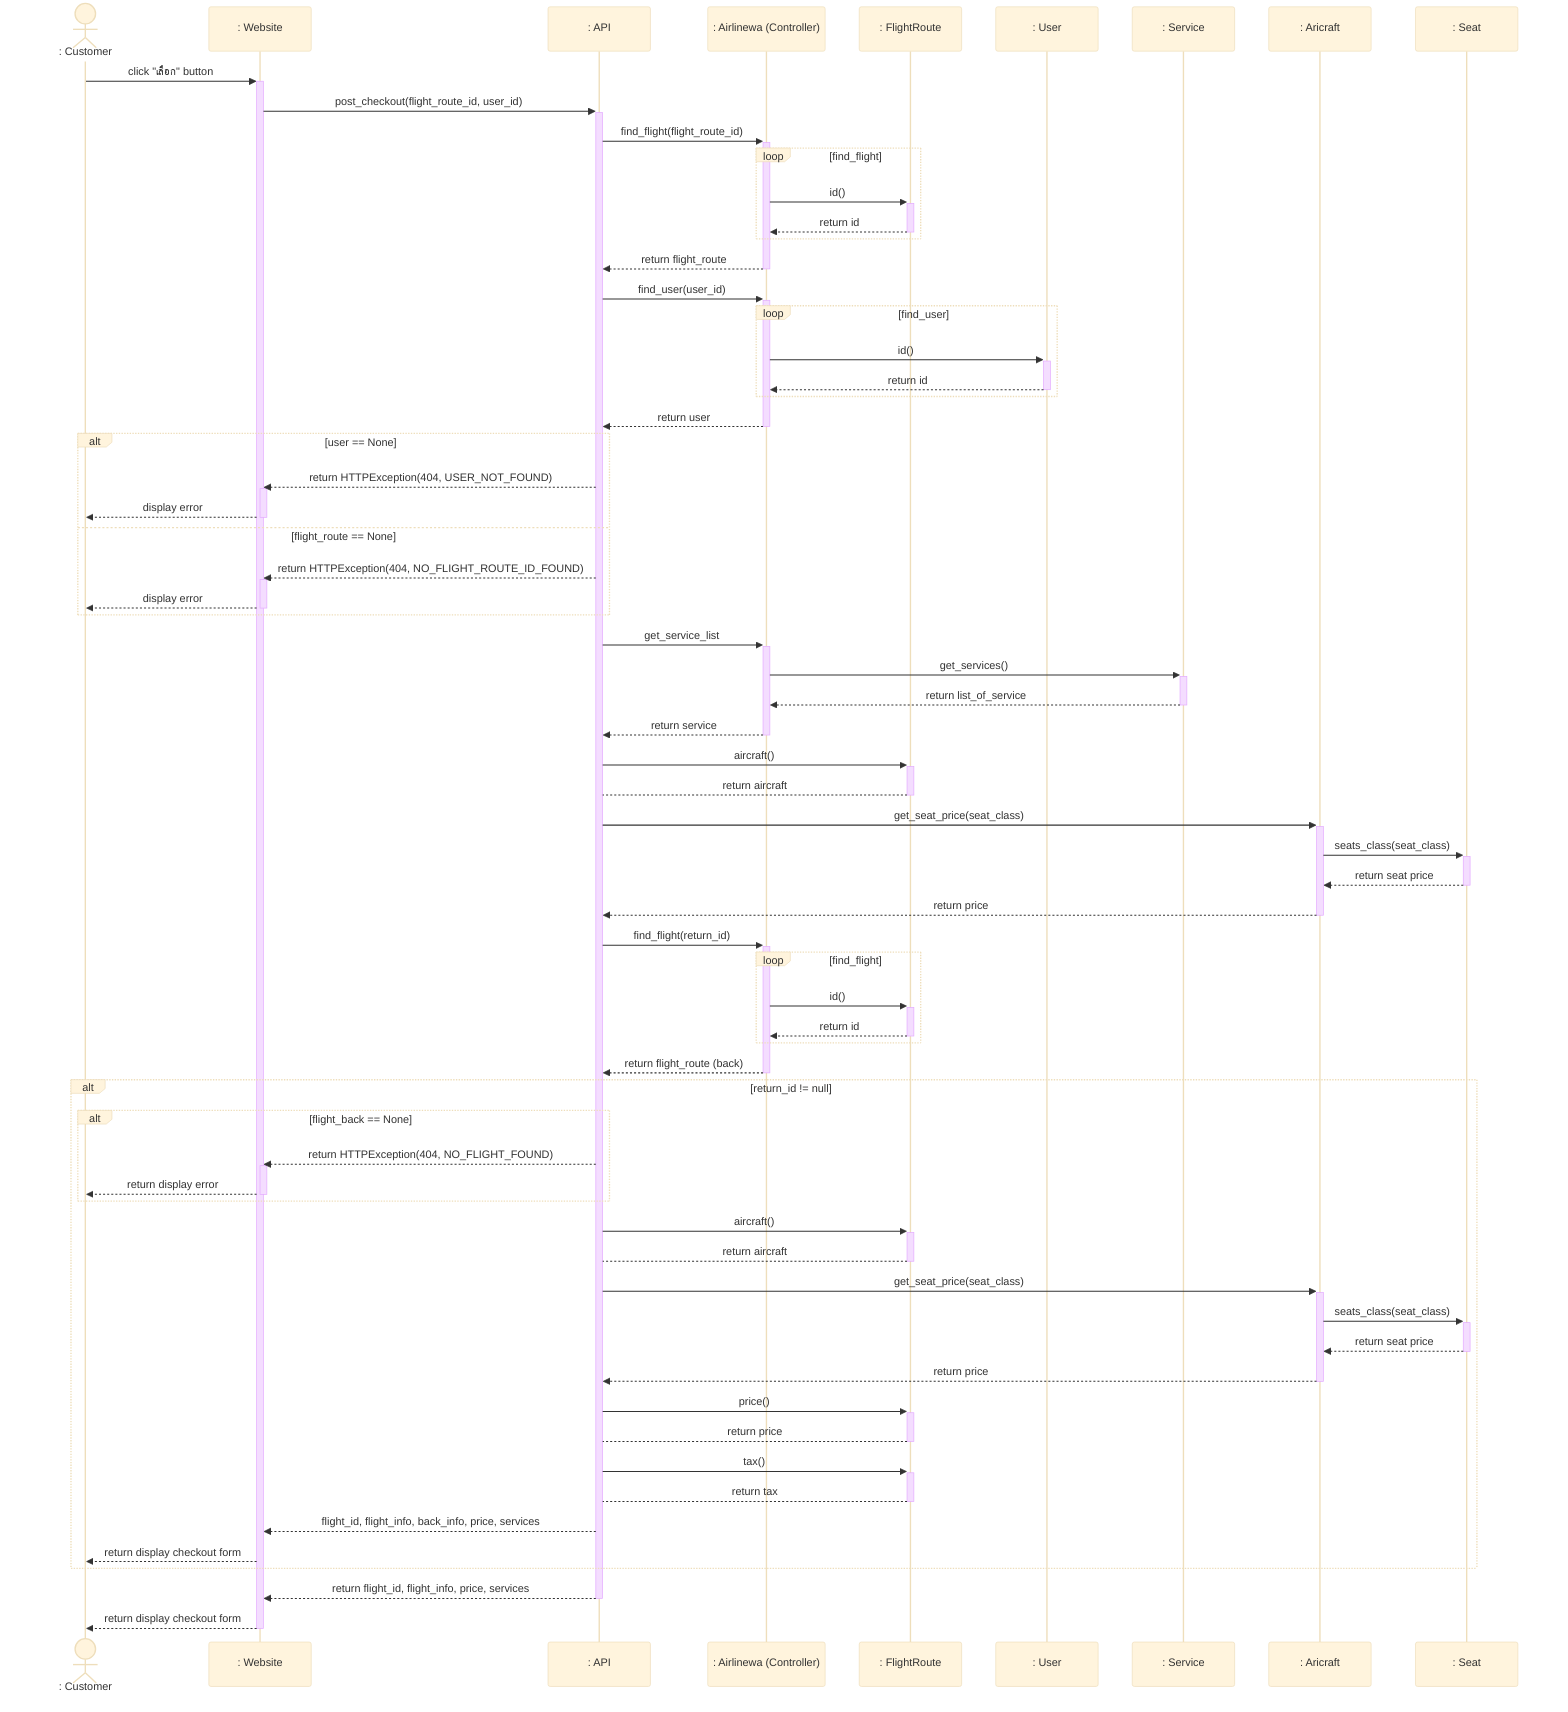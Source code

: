 ---
config:
  theme: base
---
sequenceDiagram
    actor customer as : Customer
    participant ui as : Website
    participant api as : API
    participant airlinewa as : Airlinewa (Controller)
    participant f_route as : FlightRoute
    participant user as : User
    participant service as : Service
    participant air as : Aricraft
    participant seat as : Seat

    customer ->>+ ui: click "เลือก" button
    ui ->>+ api: post_checkout(flight_route_id, user_id)
    api ->>+ airlinewa: find_flight(flight_route_id)
    loop find_flight
        airlinewa ->>+ f_route: id()
        f_route -->>- airlinewa: return id
    end
    airlinewa -->>- api: return flight_route
    api ->>+ airlinewa: find_user(user_id)
    loop find_user
        airlinewa ->>+ user: id()
        user -->>- airlinewa: return id
    end
    airlinewa -->>- api: return user

    alt user == None
        api -->>+ ui: return HTTPException(404, USER_NOT_FOUND)
        ui -->>- customer: display error
    else flight_route == None
       api -->>+ ui: return HTTPException(404, NO_FLIGHT_ROUTE_ID_FOUND)
       ui -->>- customer: display error
    end

    api ->>+ airlinewa: get_service_list
    airlinewa ->>+ service: get_services()
    service -->>- airlinewa: return list_of_service
    airlinewa -->>- api: return service

    api ->>+ f_route: aircraft()
    f_route -->- api: return aircraft
    api ->>+ air: get_seat_price(seat_class)
    air ->>+ seat: seats_class(seat_class)
    seat -->>- air: return seat price
    air -->>- api: return price

    api ->>+ airlinewa: find_flight(return_id)
    loop find_flight
        airlinewa ->>+ f_route: id()
        f_route -->>- airlinewa: return id
    end
    airlinewa -->>- api: return flight_route (back)

    alt return_id != null
        alt flight_back == None
            api -->>+ ui: return HTTPException(404, NO_FLIGHT_FOUND)
            ui -->>- customer: return display error
        end

        api ->>+ f_route: aircraft()
        f_route -->- api: return aircraft
        api ->>+ air: get_seat_price(seat_class)
        air ->>+ seat: seats_class(seat_class)
        seat -->>- air: return seat price
        air -->>- api: return price
        api ->>+ f_route: price()
        f_route -->- api: return price
        api ->>+ f_route: tax()
        f_route -->- api: return tax

        api -->> ui: flight_id, flight_info, back_info, price, services
        ui -->> customer: return display checkout form
    end

    api -->>- ui: return flight_id, flight_info, price, services

    ui -->>- customer: return display checkout form